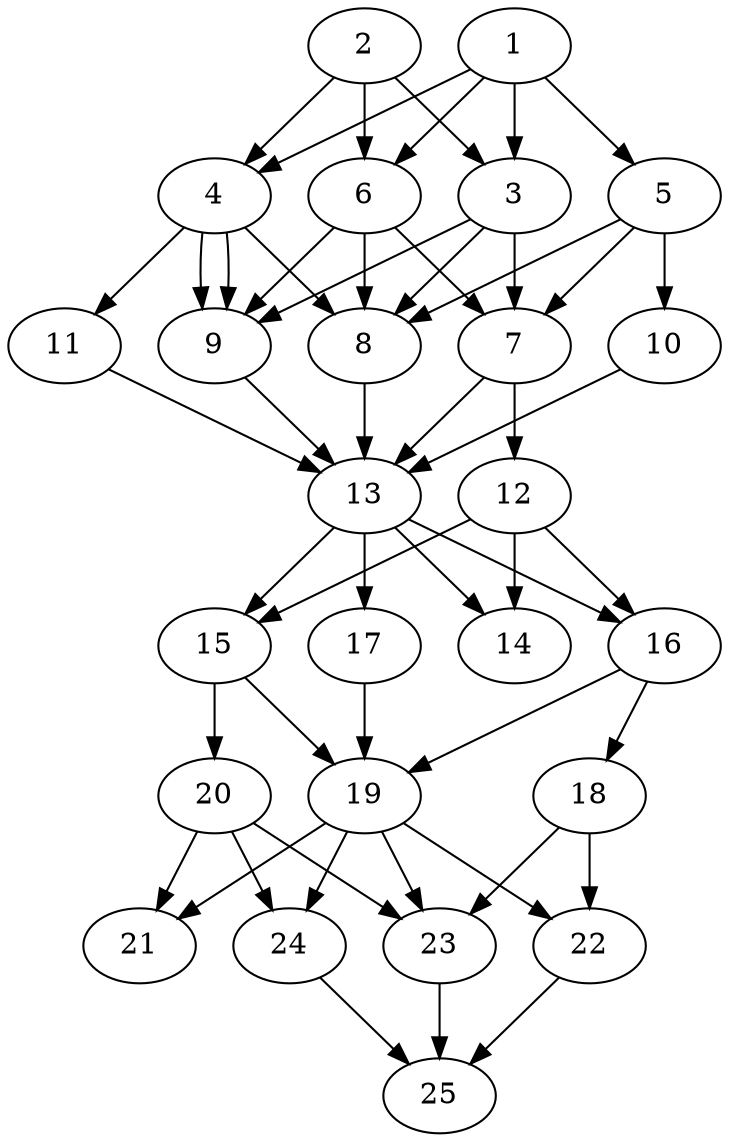 // DAG automatically generated by daggen at Tue Aug  6 16:26:47 2019
// ./daggen --dot -n 25 --ccr 0.5 --fat 0.5 --regular 0.5 --density 0.9 --mindata 5242880 --maxdata 52428800 
digraph G {
  1 [size="79337472", alpha="0.16", expect_size="39668736"] 
  1 -> 3 [size ="39668736"]
  1 -> 4 [size ="39668736"]
  1 -> 5 [size ="39668736"]
  1 -> 6 [size ="39668736"]
  2 [size="55994368", alpha="0.20", expect_size="27997184"] 
  2 -> 3 [size ="27997184"]
  2 -> 4 [size ="27997184"]
  2 -> 6 [size ="27997184"]
  3 [size="81758208", alpha="0.15", expect_size="40879104"] 
  3 -> 7 [size ="40879104"]
  3 -> 8 [size ="40879104"]
  3 -> 9 [size ="40879104"]
  4 [size="91168768", alpha="0.16", expect_size="45584384"] 
  4 -> 8 [size ="45584384"]
  4 -> 9 [size ="45584384"]
  4 -> 9 [size ="45584384"]
  4 -> 11 [size ="45584384"]
  5 [size="20635648", alpha="0.16", expect_size="10317824"] 
  5 -> 7 [size ="10317824"]
  5 -> 8 [size ="10317824"]
  5 -> 10 [size ="10317824"]
  6 [size="45246464", alpha="0.02", expect_size="22623232"] 
  6 -> 7 [size ="22623232"]
  6 -> 8 [size ="22623232"]
  6 -> 9 [size ="22623232"]
  7 [size="77864960", alpha="0.04", expect_size="38932480"] 
  7 -> 12 [size ="38932480"]
  7 -> 13 [size ="38932480"]
  8 [size="95424512", alpha="0.07", expect_size="47712256"] 
  8 -> 13 [size ="47712256"]
  9 [size="52516864", alpha="0.11", expect_size="26258432"] 
  9 -> 13 [size ="26258432"]
  10 [size="99708928", alpha="0.04", expect_size="49854464"] 
  10 -> 13 [size ="49854464"]
  11 [size="57677824", alpha="0.00", expect_size="28838912"] 
  11 -> 13 [size ="28838912"]
  12 [size="40101888", alpha="0.03", expect_size="20050944"] 
  12 -> 14 [size ="20050944"]
  12 -> 15 [size ="20050944"]
  12 -> 16 [size ="20050944"]
  13 [size="38520832", alpha="0.05", expect_size="19260416"] 
  13 -> 14 [size ="19260416"]
  13 -> 15 [size ="19260416"]
  13 -> 16 [size ="19260416"]
  13 -> 17 [size ="19260416"]
  14 [size="15091712", alpha="0.10", expect_size="7545856"] 
  15 [size="88621056", alpha="0.02", expect_size="44310528"] 
  15 -> 19 [size ="44310528"]
  15 -> 20 [size ="44310528"]
  16 [size="67733504", alpha="0.19", expect_size="33866752"] 
  16 -> 18 [size ="33866752"]
  16 -> 19 [size ="33866752"]
  17 [size="76949504", alpha="0.17", expect_size="38474752"] 
  17 -> 19 [size ="38474752"]
  18 [size="95576064", alpha="0.20", expect_size="47788032"] 
  18 -> 22 [size ="47788032"]
  18 -> 23 [size ="47788032"]
  19 [size="35360768", alpha="0.02", expect_size="17680384"] 
  19 -> 21 [size ="17680384"]
  19 -> 22 [size ="17680384"]
  19 -> 23 [size ="17680384"]
  19 -> 24 [size ="17680384"]
  20 [size="86935552", alpha="0.12", expect_size="43467776"] 
  20 -> 21 [size ="43467776"]
  20 -> 23 [size ="43467776"]
  20 -> 24 [size ="43467776"]
  21 [size="104097792", alpha="0.16", expect_size="52048896"] 
  22 [size="11311104", alpha="0.10", expect_size="5655552"] 
  22 -> 25 [size ="5655552"]
  23 [size="23771136", alpha="0.19", expect_size="11885568"] 
  23 -> 25 [size ="11885568"]
  24 [size="46006272", alpha="0.05", expect_size="23003136"] 
  24 -> 25 [size ="23003136"]
  25 [size="92571648", alpha="0.13", expect_size="46285824"] 
}
